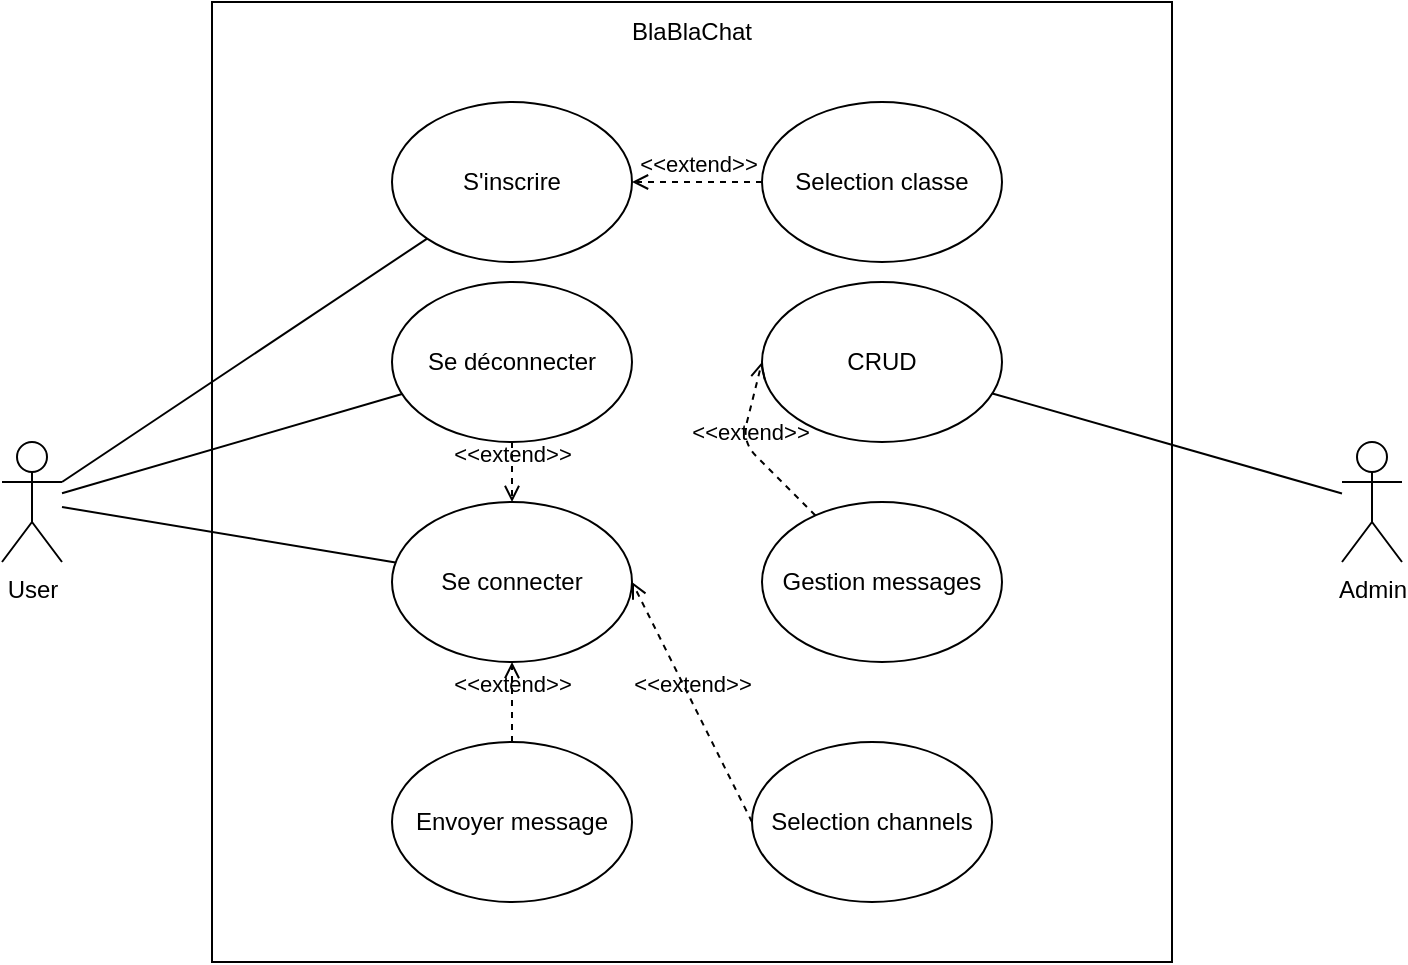 <mxfile>
    <diagram id="ZF4xijcXn3OjEHcuFqbD" name="Page-1">
        <mxGraphModel dx="1220" dy="794" grid="1" gridSize="10" guides="1" tooltips="1" connect="1" arrows="1" fold="1" page="1" pageScale="1" pageWidth="850" pageHeight="1100" math="0" shadow="0">
            <root>
                <mxCell id="0"/>
                <mxCell id="1" parent="0"/>
                <mxCell id="2" value="" style="whiteSpace=wrap;html=1;aspect=fixed;" vertex="1" parent="1">
                    <mxGeometry x="185" y="70" width="480" height="480" as="geometry"/>
                </mxCell>
                <mxCell id="3" value="Admin" style="shape=umlActor;verticalLabelPosition=bottom;verticalAlign=top;html=1;outlineConnect=0;" vertex="1" parent="1">
                    <mxGeometry x="750" y="290" width="30" height="60" as="geometry"/>
                </mxCell>
                <mxCell id="4" value="User" style="shape=umlActor;verticalLabelPosition=bottom;verticalAlign=top;html=1;outlineConnect=0;" vertex="1" parent="1">
                    <mxGeometry x="80" y="290" width="30" height="60" as="geometry"/>
                </mxCell>
                <mxCell id="5" value="BlaBlaChat" style="text;html=1;strokeColor=none;fillColor=none;align=center;verticalAlign=middle;whiteSpace=wrap;rounded=0;" vertex="1" parent="1">
                    <mxGeometry x="395" y="70" width="60" height="30" as="geometry"/>
                </mxCell>
                <mxCell id="6" value="S'inscrire" style="ellipse;whiteSpace=wrap;html=1;" vertex="1" parent="1">
                    <mxGeometry x="275" y="120" width="120" height="80" as="geometry"/>
                </mxCell>
                <mxCell id="7" value="Se déconnecter" style="ellipse;whiteSpace=wrap;html=1;" vertex="1" parent="1">
                    <mxGeometry x="275" y="210" width="120" height="80" as="geometry"/>
                </mxCell>
                <mxCell id="8" value="Selection classe" style="ellipse;whiteSpace=wrap;html=1;" vertex="1" parent="1">
                    <mxGeometry x="460" y="120" width="120" height="80" as="geometry"/>
                </mxCell>
                <mxCell id="9" value="CRUD" style="ellipse;whiteSpace=wrap;html=1;" vertex="1" parent="1">
                    <mxGeometry x="460" y="210" width="120" height="80" as="geometry"/>
                </mxCell>
                <mxCell id="10" value="Gestion messages" style="ellipse;whiteSpace=wrap;html=1;" vertex="1" parent="1">
                    <mxGeometry x="460" y="320" width="120" height="80" as="geometry"/>
                </mxCell>
                <mxCell id="11" value="Se connecter" style="ellipse;whiteSpace=wrap;html=1;" vertex="1" parent="1">
                    <mxGeometry x="275" y="320" width="120" height="80" as="geometry"/>
                </mxCell>
                <mxCell id="12" value="Selection channels" style="ellipse;whiteSpace=wrap;html=1;" vertex="1" parent="1">
                    <mxGeometry x="455" y="440" width="120" height="80" as="geometry"/>
                </mxCell>
                <mxCell id="13" value="Envoyer message" style="ellipse;whiteSpace=wrap;html=1;" vertex="1" parent="1">
                    <mxGeometry x="275" y="440" width="120" height="80" as="geometry"/>
                </mxCell>
                <mxCell id="14" value="" style="endArrow=none;html=1;" edge="1" parent="1" source="9" target="3">
                    <mxGeometry width="50" height="50" relative="1" as="geometry">
                        <mxPoint x="440" y="310" as="sourcePoint"/>
                        <mxPoint x="490" y="260" as="targetPoint"/>
                    </mxGeometry>
                </mxCell>
                <mxCell id="15" value="&amp;lt;&amp;lt;extend&amp;gt;&amp;gt;" style="html=1;verticalAlign=bottom;labelBackgroundColor=none;endArrow=open;endFill=0;dashed=1;entryX=0;entryY=0.5;entryDx=0;entryDy=0;" edge="1" parent="1" source="10" target="9">
                    <mxGeometry width="160" relative="1" as="geometry">
                        <mxPoint x="380" y="290" as="sourcePoint"/>
                        <mxPoint x="540" y="290" as="targetPoint"/>
                        <Array as="points">
                            <mxPoint x="450" y="290"/>
                        </Array>
                    </mxGeometry>
                </mxCell>
                <mxCell id="16" value="&amp;lt;&amp;lt;extend&amp;gt;&amp;gt;" style="html=1;verticalAlign=bottom;labelBackgroundColor=none;endArrow=open;endFill=0;dashed=1;exitX=0;exitY=0.5;exitDx=0;exitDy=0;entryX=1;entryY=0.5;entryDx=0;entryDy=0;" edge="1" parent="1" source="12" target="11">
                    <mxGeometry width="160" relative="1" as="geometry">
                        <mxPoint x="380" y="290" as="sourcePoint"/>
                        <mxPoint x="540" y="290" as="targetPoint"/>
                    </mxGeometry>
                </mxCell>
                <mxCell id="17" value="&amp;lt;&amp;lt;extend&amp;gt;&amp;gt;" style="html=1;verticalAlign=bottom;labelBackgroundColor=none;endArrow=open;endFill=0;dashed=1;" edge="1" parent="1" source="13" target="11">
                    <mxGeometry width="160" relative="1" as="geometry">
                        <mxPoint x="465" y="440" as="sourcePoint"/>
                        <mxPoint x="405" y="350" as="targetPoint"/>
                    </mxGeometry>
                </mxCell>
                <mxCell id="18" value="&amp;lt;&amp;lt;extend&amp;gt;&amp;gt;" style="html=1;verticalAlign=bottom;labelBackgroundColor=none;endArrow=open;endFill=0;dashed=1;" edge="1" parent="1" source="7" target="11">
                    <mxGeometry width="160" relative="1" as="geometry">
                        <mxPoint x="345" y="450" as="sourcePoint"/>
                        <mxPoint x="345" y="410" as="targetPoint"/>
                    </mxGeometry>
                </mxCell>
                <mxCell id="19" value="&amp;lt;&amp;lt;extend&amp;gt;&amp;gt;" style="html=1;verticalAlign=bottom;labelBackgroundColor=none;endArrow=open;endFill=0;dashed=1;entryX=1;entryY=0.5;entryDx=0;entryDy=0;" edge="1" parent="1" source="8" target="6">
                    <mxGeometry width="160" relative="1" as="geometry">
                        <mxPoint x="345" y="300" as="sourcePoint"/>
                        <mxPoint x="345" y="330" as="targetPoint"/>
                    </mxGeometry>
                </mxCell>
                <mxCell id="20" value="" style="endArrow=none;html=1;" edge="1" parent="1" source="4" target="11">
                    <mxGeometry width="50" height="50" relative="1" as="geometry">
                        <mxPoint x="440" y="310" as="sourcePoint"/>
                        <mxPoint x="490" y="260" as="targetPoint"/>
                    </mxGeometry>
                </mxCell>
                <mxCell id="21" value="" style="endArrow=none;html=1;" edge="1" parent="1" source="4" target="6">
                    <mxGeometry width="50" height="50" relative="1" as="geometry">
                        <mxPoint x="120" y="332.5" as="sourcePoint"/>
                        <mxPoint x="286.791" y="360.299" as="targetPoint"/>
                    </mxGeometry>
                </mxCell>
                <mxCell id="22" value="" style="endArrow=none;html=1;" edge="1" parent="1" source="4" target="7">
                    <mxGeometry width="50" height="50" relative="1" as="geometry">
                        <mxPoint x="120" y="320" as="sourcePoint"/>
                        <mxPoint x="302.574" y="198.284" as="targetPoint"/>
                    </mxGeometry>
                </mxCell>
            </root>
        </mxGraphModel>
    </diagram>
</mxfile>